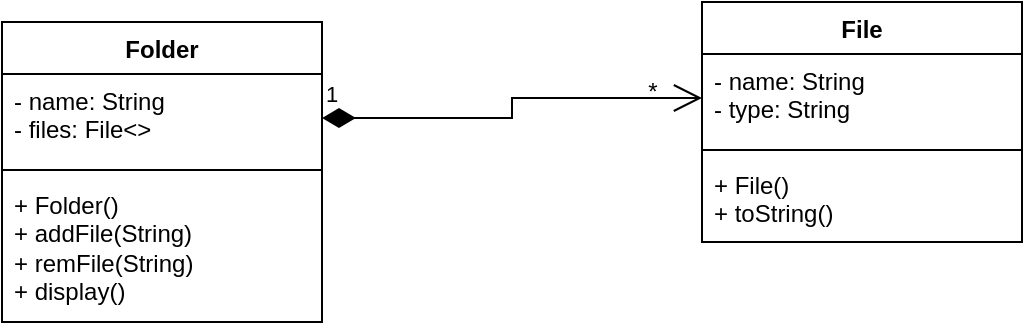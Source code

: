 <mxfile version="22.1.5" type="device">
  <diagram name="Strona-1" id="Vh7EdIOYp_vhCf0vQ8lM">
    <mxGraphModel dx="1050" dy="530" grid="1" gridSize="10" guides="1" tooltips="1" connect="1" arrows="1" fold="1" page="1" pageScale="1" pageWidth="827" pageHeight="1169" math="0" shadow="0">
      <root>
        <mxCell id="0" />
        <mxCell id="1" parent="0" />
        <mxCell id="J6UyuIKg61XYp7p0XDOZ-1" value="Folder" style="swimlane;fontStyle=1;align=center;verticalAlign=top;childLayout=stackLayout;horizontal=1;startSize=26;horizontalStack=0;resizeParent=1;resizeParentMax=0;resizeLast=0;collapsible=1;marginBottom=0;whiteSpace=wrap;html=1;" vertex="1" parent="1">
          <mxGeometry x="160" y="200" width="160" height="150" as="geometry" />
        </mxCell>
        <mxCell id="J6UyuIKg61XYp7p0XDOZ-2" value="&lt;div&gt;- name: String&lt;br&gt;&lt;/div&gt;&lt;div&gt;- files: File&amp;lt;&amp;gt;&lt;/div&gt;" style="text;strokeColor=none;fillColor=none;align=left;verticalAlign=top;spacingLeft=4;spacingRight=4;overflow=hidden;rotatable=0;points=[[0,0.5],[1,0.5]];portConstraint=eastwest;whiteSpace=wrap;html=1;" vertex="1" parent="J6UyuIKg61XYp7p0XDOZ-1">
          <mxGeometry y="26" width="160" height="44" as="geometry" />
        </mxCell>
        <mxCell id="J6UyuIKg61XYp7p0XDOZ-3" value="" style="line;strokeWidth=1;fillColor=none;align=left;verticalAlign=middle;spacingTop=-1;spacingLeft=3;spacingRight=3;rotatable=0;labelPosition=right;points=[];portConstraint=eastwest;strokeColor=inherit;" vertex="1" parent="J6UyuIKg61XYp7p0XDOZ-1">
          <mxGeometry y="70" width="160" height="8" as="geometry" />
        </mxCell>
        <mxCell id="J6UyuIKg61XYp7p0XDOZ-4" value="&lt;div&gt;+ Folder()&lt;/div&gt;&lt;div&gt;+ addFile(String)&lt;/div&gt;&lt;div&gt;+ remFile(String)&lt;/div&gt;&lt;div&gt;+ display()&lt;br&gt;&lt;/div&gt;" style="text;strokeColor=none;fillColor=none;align=left;verticalAlign=top;spacingLeft=4;spacingRight=4;overflow=hidden;rotatable=0;points=[[0,0.5],[1,0.5]];portConstraint=eastwest;whiteSpace=wrap;html=1;" vertex="1" parent="J6UyuIKg61XYp7p0XDOZ-1">
          <mxGeometry y="78" width="160" height="72" as="geometry" />
        </mxCell>
        <mxCell id="J6UyuIKg61XYp7p0XDOZ-5" value="File" style="swimlane;fontStyle=1;align=center;verticalAlign=top;childLayout=stackLayout;horizontal=1;startSize=26;horizontalStack=0;resizeParent=1;resizeParentMax=0;resizeLast=0;collapsible=1;marginBottom=0;whiteSpace=wrap;html=1;" vertex="1" parent="1">
          <mxGeometry x="510" y="190" width="160" height="120" as="geometry" />
        </mxCell>
        <mxCell id="J6UyuIKg61XYp7p0XDOZ-6" value="&lt;div&gt;- name: String&lt;/div&gt;&lt;div&gt;- type: String&lt;br&gt;&lt;/div&gt;" style="text;strokeColor=none;fillColor=none;align=left;verticalAlign=top;spacingLeft=4;spacingRight=4;overflow=hidden;rotatable=0;points=[[0,0.5],[1,0.5]];portConstraint=eastwest;whiteSpace=wrap;html=1;" vertex="1" parent="J6UyuIKg61XYp7p0XDOZ-5">
          <mxGeometry y="26" width="160" height="44" as="geometry" />
        </mxCell>
        <mxCell id="J6UyuIKg61XYp7p0XDOZ-7" value="" style="line;strokeWidth=1;fillColor=none;align=left;verticalAlign=middle;spacingTop=-1;spacingLeft=3;spacingRight=3;rotatable=0;labelPosition=right;points=[];portConstraint=eastwest;strokeColor=inherit;" vertex="1" parent="J6UyuIKg61XYp7p0XDOZ-5">
          <mxGeometry y="70" width="160" height="8" as="geometry" />
        </mxCell>
        <mxCell id="J6UyuIKg61XYp7p0XDOZ-8" value="&lt;div&gt;+ File()&lt;/div&gt;&lt;div&gt;+ toString()&lt;br&gt;&lt;/div&gt;" style="text;strokeColor=none;fillColor=none;align=left;verticalAlign=top;spacingLeft=4;spacingRight=4;overflow=hidden;rotatable=0;points=[[0,0.5],[1,0.5]];portConstraint=eastwest;whiteSpace=wrap;html=1;" vertex="1" parent="J6UyuIKg61XYp7p0XDOZ-5">
          <mxGeometry y="78" width="160" height="42" as="geometry" />
        </mxCell>
        <mxCell id="J6UyuIKg61XYp7p0XDOZ-9" value="1" style="endArrow=open;html=1;endSize=12;startArrow=diamondThin;startSize=14;startFill=1;edgeStyle=orthogonalEdgeStyle;align=left;verticalAlign=bottom;rounded=0;" edge="1" parent="1" source="J6UyuIKg61XYp7p0XDOZ-2" target="J6UyuIKg61XYp7p0XDOZ-6">
          <mxGeometry x="-1" y="3" relative="1" as="geometry">
            <mxPoint x="330" y="280" as="sourcePoint" />
            <mxPoint x="490" y="280" as="targetPoint" />
          </mxGeometry>
        </mxCell>
        <mxCell id="J6UyuIKg61XYp7p0XDOZ-10" value="*" style="text;html=1;align=center;verticalAlign=middle;resizable=0;points=[];autosize=1;strokeColor=none;fillColor=none;" vertex="1" parent="1">
          <mxGeometry x="470" y="220" width="30" height="30" as="geometry" />
        </mxCell>
      </root>
    </mxGraphModel>
  </diagram>
</mxfile>
